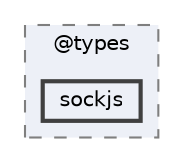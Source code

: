 digraph "pkiclassroomrescheduler/src/main/frontend/node_modules/@types/sockjs"
{
 // LATEX_PDF_SIZE
  bgcolor="transparent";
  edge [fontname=Helvetica,fontsize=10,labelfontname=Helvetica,labelfontsize=10];
  node [fontname=Helvetica,fontsize=10,shape=box,height=0.2,width=0.4];
  compound=true
  subgraph clusterdir_4e994157bc6d0b5f80f6b9b3b1e8b410 {
    graph [ bgcolor="#edf0f7", pencolor="grey50", label="@types", fontname=Helvetica,fontsize=10 style="filled,dashed", URL="dir_4e994157bc6d0b5f80f6b9b3b1e8b410.html",tooltip=""]
  dir_550f937c74ed49dfc54ce1f6e9cdb92a [label="sockjs", fillcolor="#edf0f7", color="grey25", style="filled,bold", URL="dir_550f937c74ed49dfc54ce1f6e9cdb92a.html",tooltip=""];
  }
}
